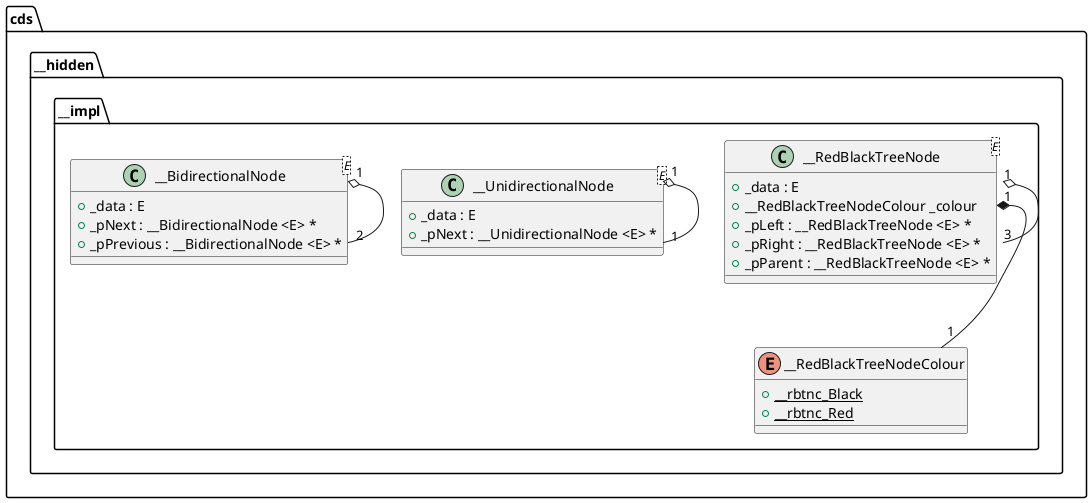 @startuml

!startsub public_declaration
!ifndef NODE_MODEL_PUBLIC
!define NODE_MODEL_PUBLIC

namespace cds {
    namespace __hidden {
        namespace __impl {

            class __UnidirectionalNode <E> {
                + {field} _data : E
                + {field} _pNext : __UnidirectionalNode <E> *
            }

            __UnidirectionalNode "1" o-- "1" __UnidirectionalNode

            class __BidirectionalNode <E> {
                + {field} _data : E
                + {field} _pNext : __BidirectionalNode <E> *
                + {field} _pPrevious : __BidirectionalNode <E> *
            }

            __BidirectionalNode "1" o-- "2" __BidirectionalNode

            enum __RedBlackTreeNodeColour {
                + {field} {static} __rbtnc_Black
                + {field} {static} __rbtnc_Red
            }

            class __RedBlackTreeNode <E> {
                + {field} _data : E
                + {field} __RedBlackTreeNodeColour _colour
                + {field} _pLeft : __RedBlackTreeNode <E> *
                + {field} _pRight : __RedBlackTreeNode <E> *
                + {field} _pParent : __RedBlackTreeNode <E> *
            }

            __RedBlackTreeNode::_colour "1" *-- "1" __RedBlackTreeNodeColour
            __RedBlackTreeNode "1" o- "3" __RedBlackTreeNode

        }
    }
}

!endif
!endsub

@enduml